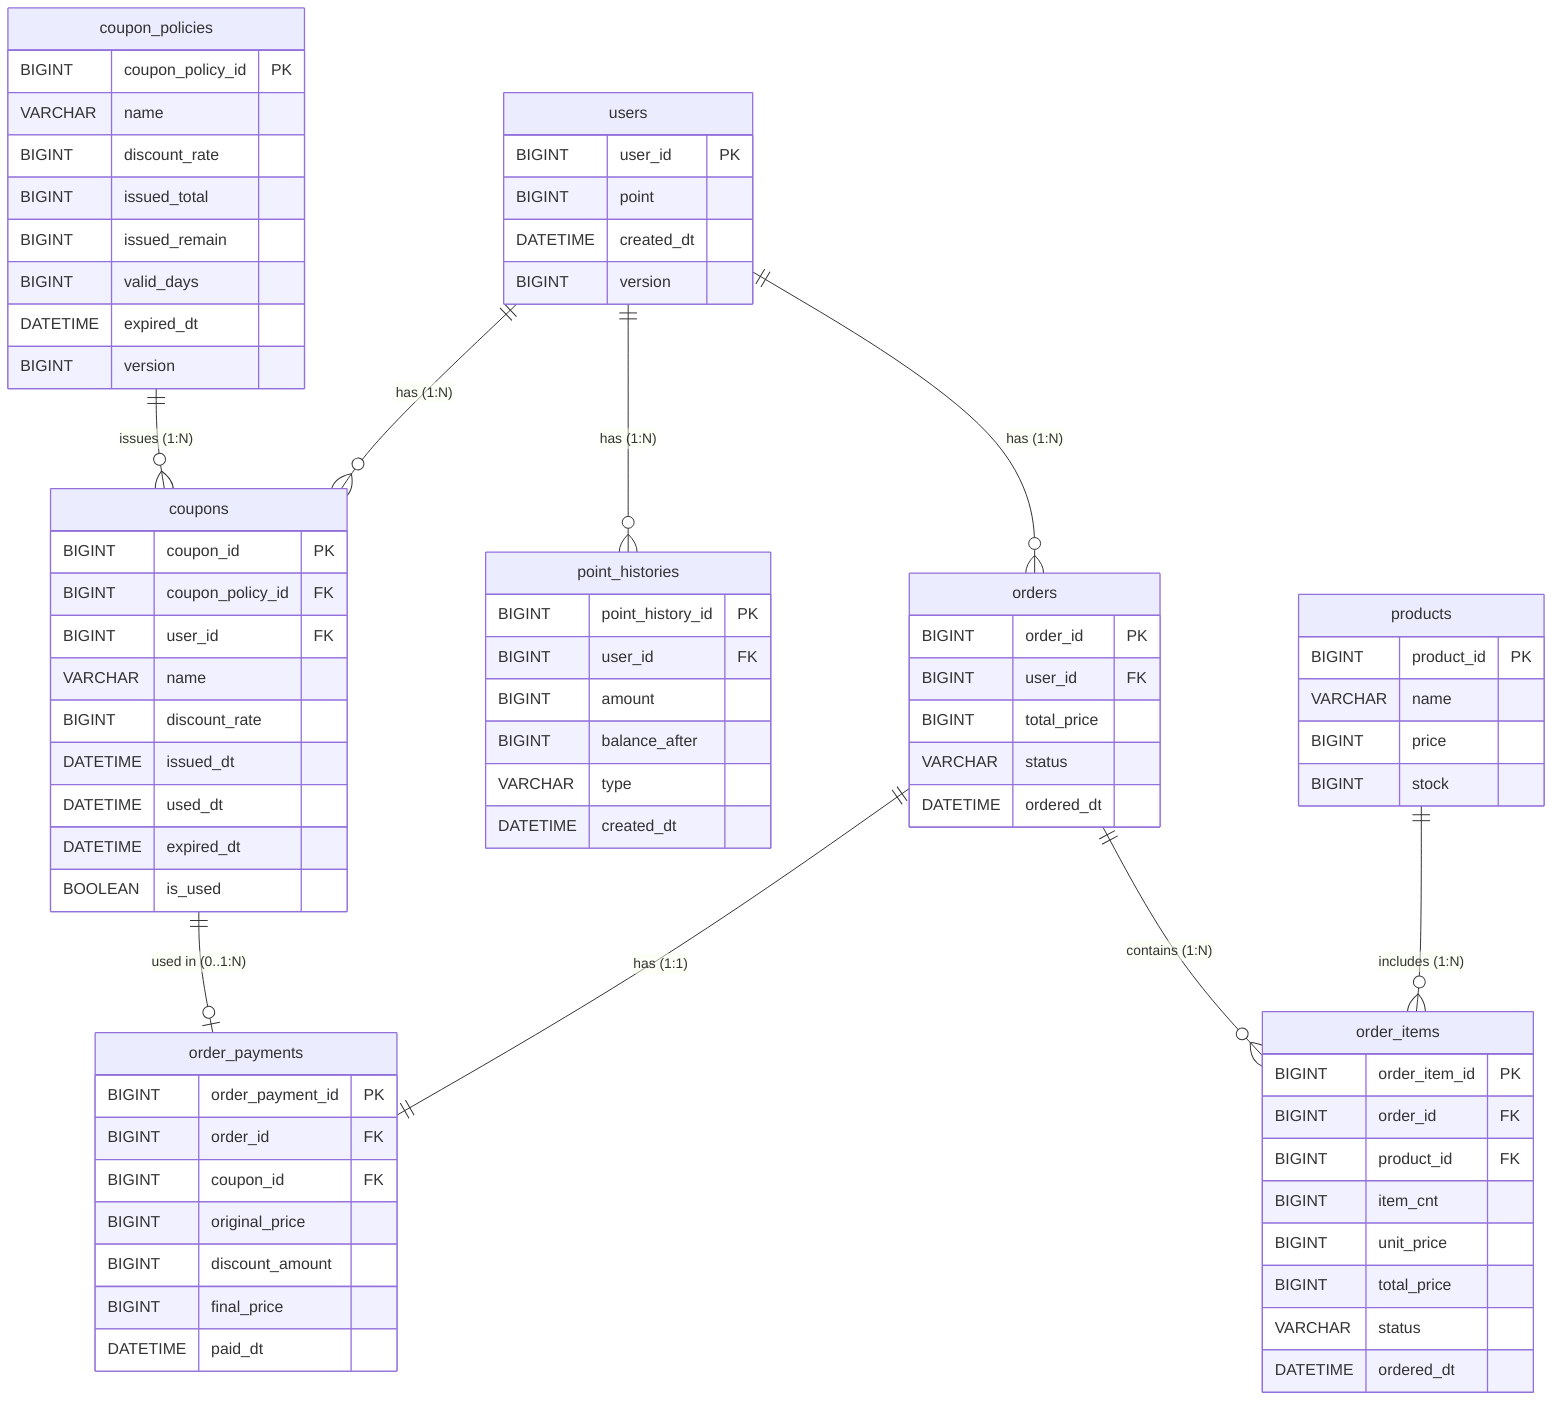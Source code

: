 %% 관계 설명
%% users -- orders           : 사용자 1명은 여러 주문을 할 수 있음 (1:N)
%% users -- point_histories : 사용자 1명은 여러 포인트 이력을 가질 수 있음 (1:N)
%% users -- coupon_policies : 사용자 1명은 각 쿠폰 정책당 최대 1개의 쿠폰만 가질 수 있음 (1:1)
%% users -- coupons : 사용자 1명은 여러 쿠폰을 보유할 수 있지만 쿠폰 정책별로 1개의 쿠폰만 가질 수 있음 (1:N, UNIQUE(user_id, coupon_policy_id))
%% coupon_policies -- coupons: 쿠폰 정책 1개는 여러 쿠폰을 발급함 (1:N)
%% orders -- order_items     : 주문 1건에 여러 주문 항목이 포함됨 (1:N)
%% products -- order_items   : 상품 1개가 여러 주문 항목에 포함될 수 있음 (1:N)
%% orders -- order_payments  : 주문 1건은 결제 정보 1건과 연결됨 (1:1)
%% coupons -- order_payments : 쿠폰 1개는 최대 1건의 결제에 사용될 수 있음 (0..1:N)

erDiagram

    users ||--o{ orders : "has (1:N)"
    users ||--o{ point_histories : "has (1:N)"
    users ||--o{ coupons : "has (1:N)"
    coupon_policies ||--o{ coupons : "issues (1:N)"
    orders ||--o{ order_items : "contains (1:N)"
    products ||--o{ order_items : "includes (1:N)"
    orders ||--|| order_payments : "has (1:1)"
    coupons ||--o| order_payments : "used in (0..1:N)"

    users {
        BIGINT user_id PK
        BIGINT point
        DATETIME created_dt
        BIGINT version
    }

    coupon_policies {
        BIGINT coupon_policy_id PK
        VARCHAR name
        BIGINT discount_rate
        BIGINT issued_total
        BIGINT issued_remain
        BIGINT valid_days
        DATETIME expired_dt
        BIGINT version
    }

    coupons {
        BIGINT coupon_id PK
        BIGINT coupon_policy_id FK
        BIGINT user_id FK
        VARCHAR name
        BIGINT discount_rate
        DATETIME issued_dt
        DATETIME used_dt
        DATETIME expired_dt
        BOOLEAN is_used
    }

    point_histories {
        BIGINT point_history_id PK
        BIGINT user_id FK
        BIGINT amount
        BIGINT balance_after
        VARCHAR type
        DATETIME created_dt
    }

    products {
        BIGINT product_id PK
        VARCHAR name
        BIGINT price
        BIGINT stock
    }

    orders {
        BIGINT order_id PK
        BIGINT user_id FK
        BIGINT total_price
        VARCHAR status
        DATETIME ordered_dt
    }

    order_items {
        BIGINT order_item_id PK
        BIGINT order_id FK
        BIGINT product_id FK
        BIGINT item_cnt
        BIGINT unit_price
        BIGINT total_price
        VARCHAR status
        DATETIME ordered_dt
    }

    order_payments {
        BIGINT order_payment_id PK
        BIGINT order_id FK
        BIGINT coupon_id FK
        BIGINT original_price
        BIGINT discount_amount
        BIGINT final_price
        DATETIME paid_dt
    }